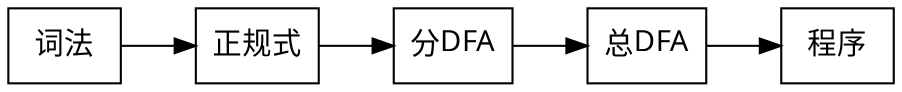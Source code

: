 digraph flow {
    rankdir=LR
    node [shape=box, fontname="Microsoft YaHei"]

    a [label="词法"]
    b [label="正规式"]
    c [label="分DFA"]
    d [label="总DFA"]
    e [label="程序"]

    a -> b
    b -> c
    c -> d
    d -> e
}